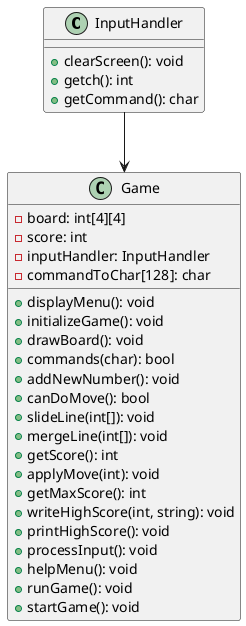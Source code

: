 @startuml
class InputHandler {
    + clearScreen(): void
    + getch(): int
    + getCommand(): char
}

class Game {
    - board: int[4][4]
    - score: int
    - inputHandler: InputHandler
    - commandToChar[128]: char
    + displayMenu(): void
    + initializeGame(): void
    + drawBoard(): void
    + commands(char): bool
    + addNewNumber(): void
    + canDoMove(): bool
    + slideLine(int[]): void
    + mergeLine(int[]): void
    + getScore(): int
    + applyMove(int): void
    + getMaxScore(): int
    + writeHighScore(int, string): void
    + printHighScore(): void
    + processInput(): void
    + helpMenu(): void
    + runGame(): void
    + startGame(): void
}

InputHandler --> Game
@enduml